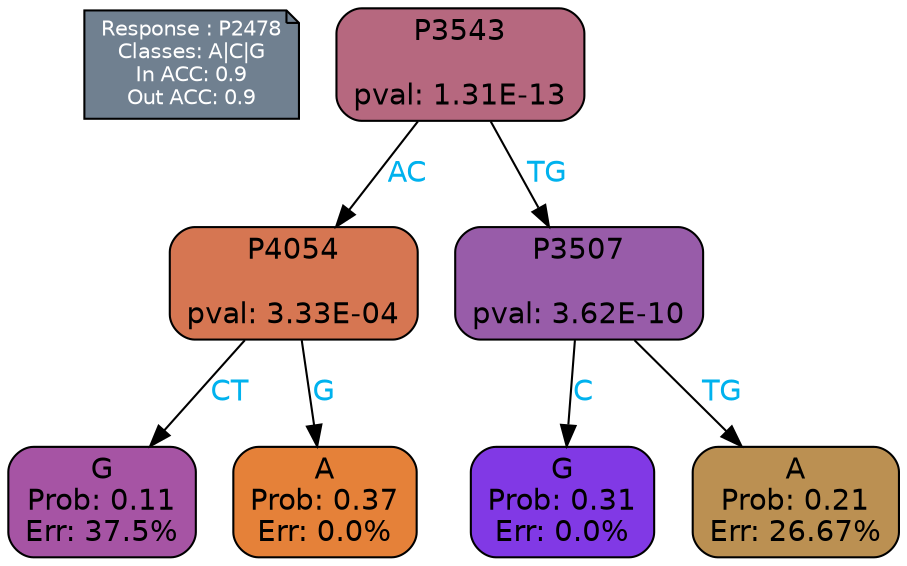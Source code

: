 digraph Tree {
node [shape=box, style="filled, rounded", color="black", fontname=helvetica] ;
graph [ranksep=equally, splines=polylines, bgcolor=transparent, dpi=600] ;
edge [fontname=helvetica] ;
LEGEND [label="Response : P2478
Classes: A|C|G
In ACC: 0.9
Out ACC: 0.9
",shape=note,align=left,style=filled,fillcolor="slategray",fontcolor="white",fontsize=10];1 [label="P3543

pval: 1.31E-13", fillcolor="#b6687f"] ;
2 [label="P4054

pval: 3.33E-04", fillcolor="#d67652"] ;
3 [label="G
Prob: 0.11
Err: 37.5%", fillcolor="#a654a4"] ;
4 [label="A
Prob: 0.37
Err: 0.0%", fillcolor="#e58139"] ;
5 [label="P3507

pval: 3.62E-10", fillcolor="#985ca9"] ;
6 [label="G
Prob: 0.31
Err: 0.0%", fillcolor="#8139e5"] ;
7 [label="A
Prob: 0.21
Err: 26.67%", fillcolor="#bb9052"] ;
1 -> 2 [label="AC",fontcolor=deepskyblue2] ;
1 -> 5 [label="TG",fontcolor=deepskyblue2] ;
2 -> 3 [label="CT",fontcolor=deepskyblue2] ;
2 -> 4 [label="G",fontcolor=deepskyblue2] ;
5 -> 6 [label="C",fontcolor=deepskyblue2] ;
5 -> 7 [label="TG",fontcolor=deepskyblue2] ;
{rank = same; 3;4;6;7;}{rank = same; LEGEND;1;}}